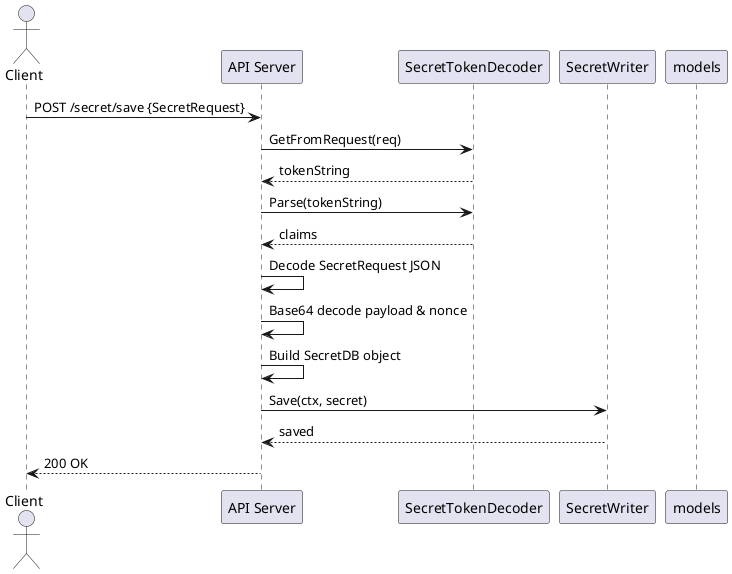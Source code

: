 @startuml
actor Client
participant "API Server" as Server
participant SecretTokenDecoder
participant SecretWriter
participant models

Client -> Server: POST /secret/save {SecretRequest}
Server -> SecretTokenDecoder: GetFromRequest(req)
SecretTokenDecoder --> Server: tokenString

Server -> SecretTokenDecoder: Parse(tokenString)
SecretTokenDecoder --> Server: claims

Server -> Server: Decode SecretRequest JSON
Server -> Server: Base64 decode payload & nonce
Server -> Server: Build SecretDB object
Server -> SecretWriter: Save(ctx, secret)
SecretWriter --> Server: saved

Server --> Client: 200 OK
@enduml